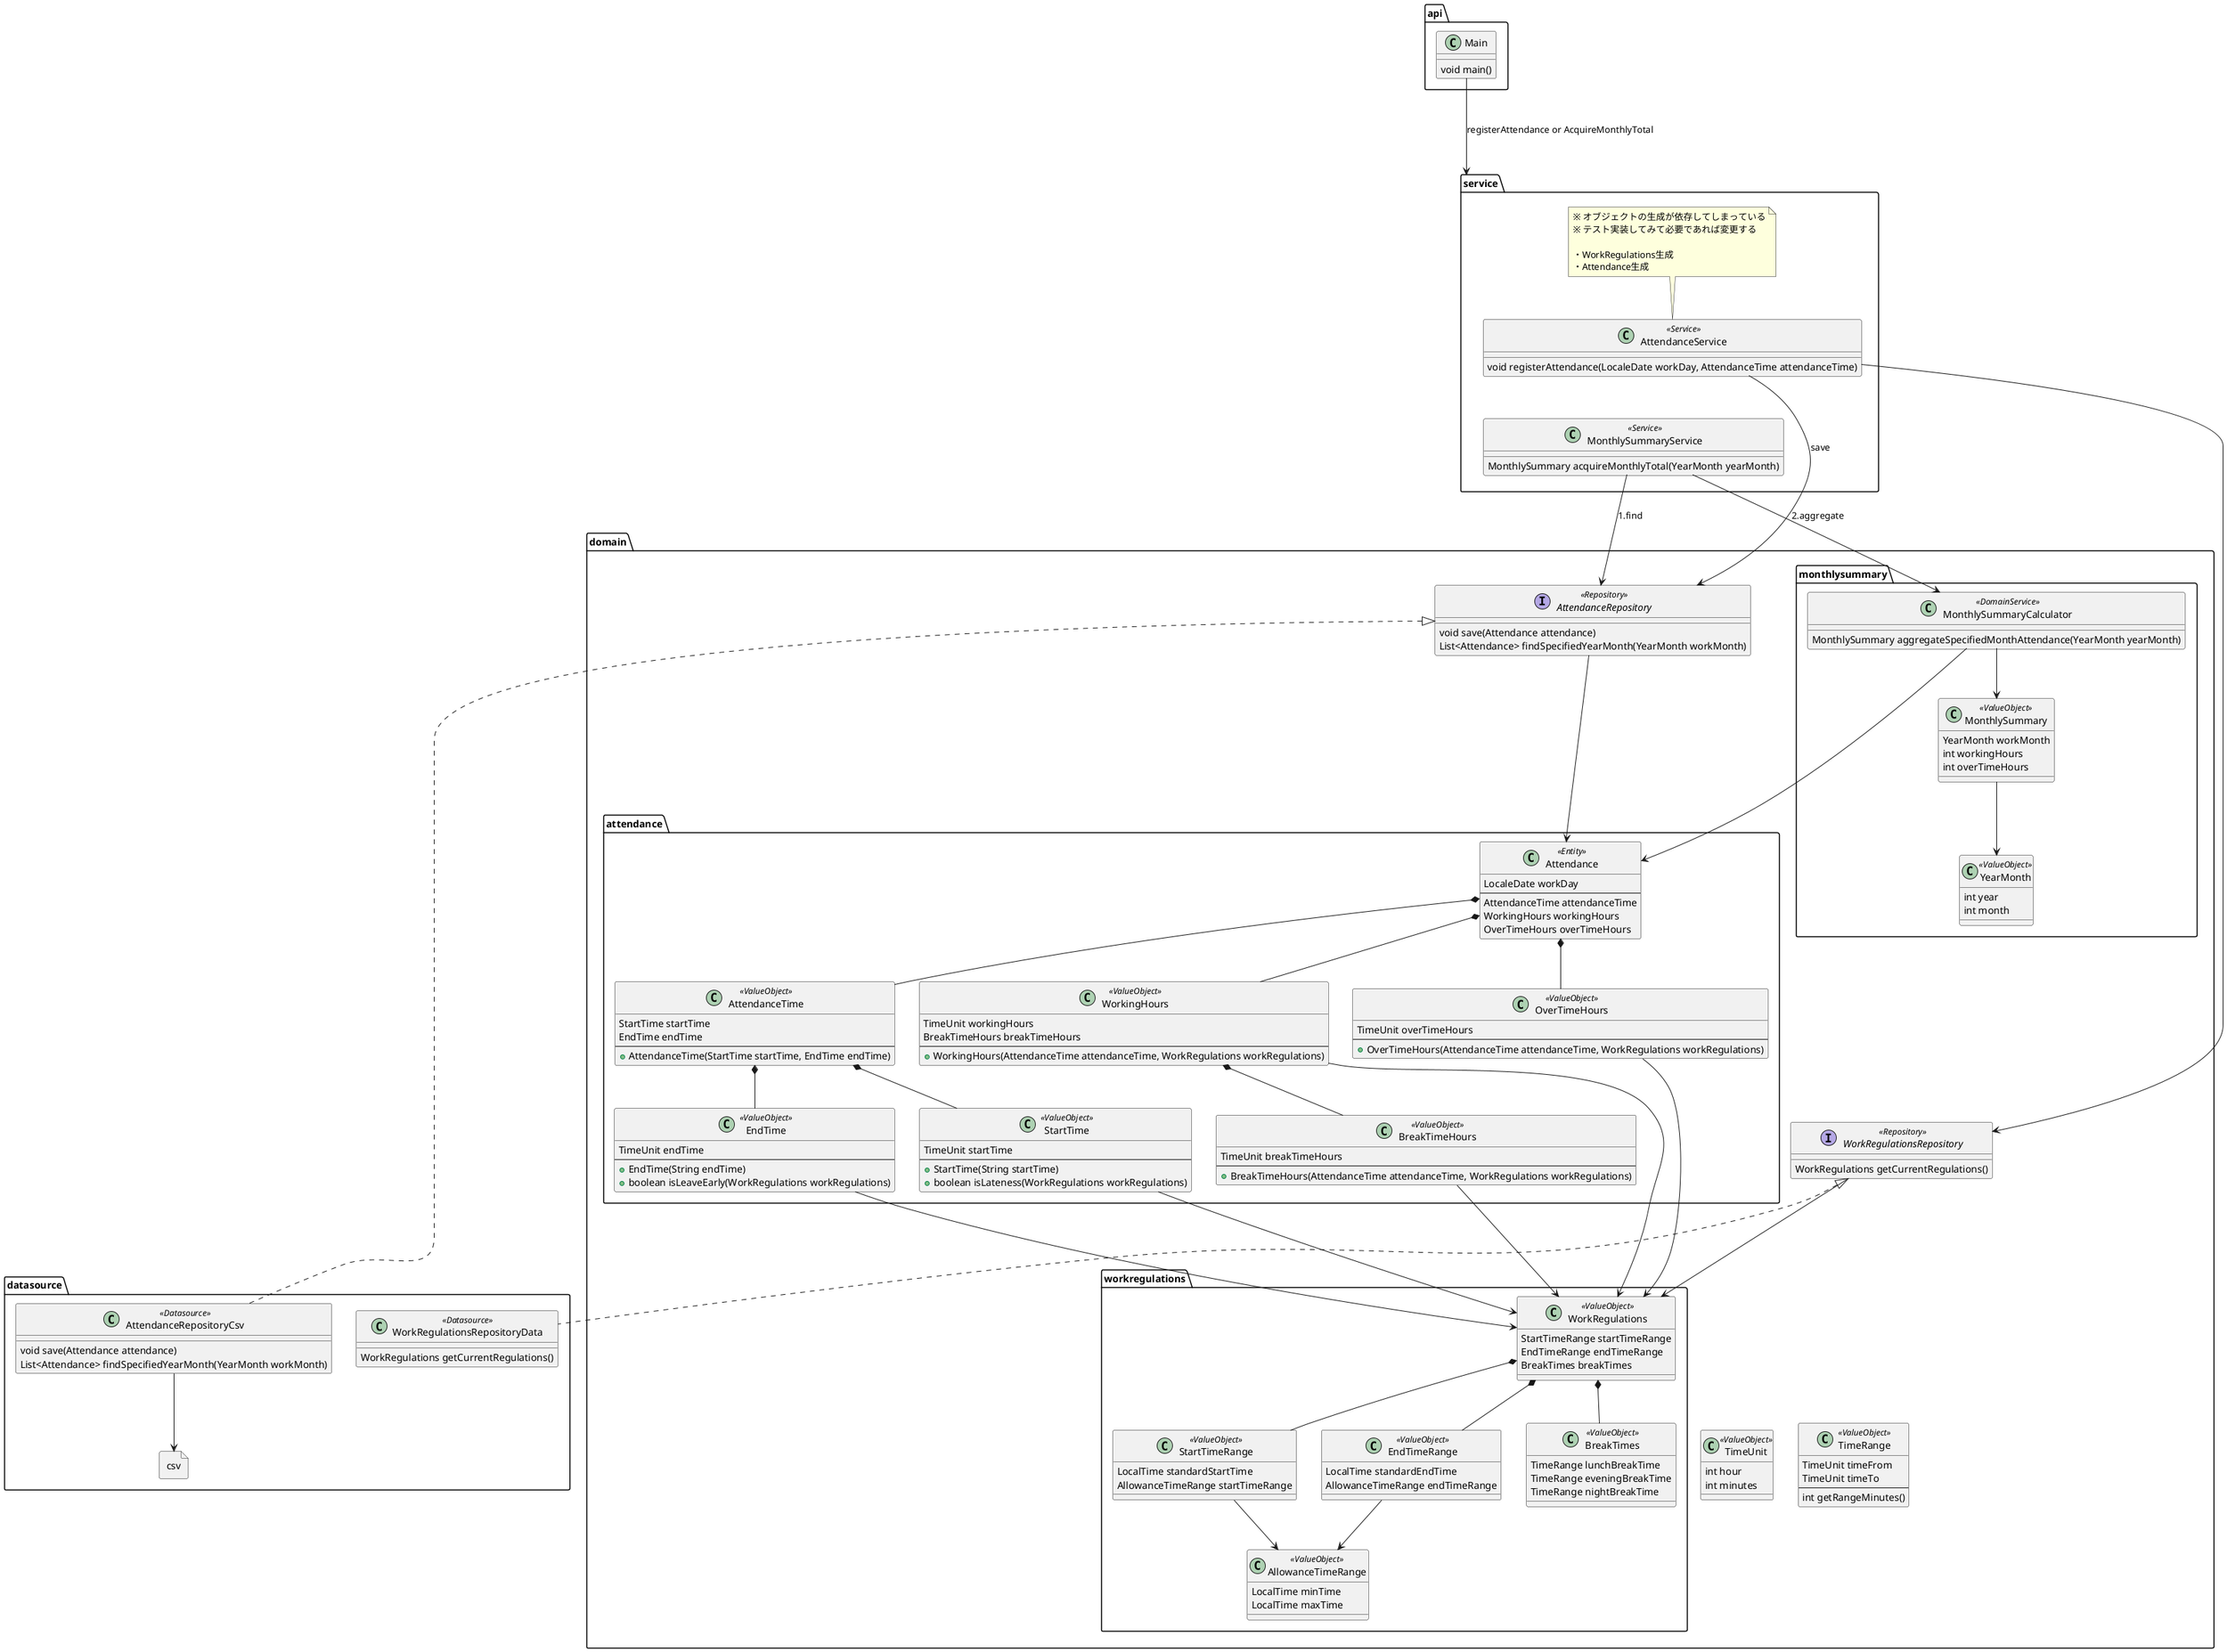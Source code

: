 @startuml


package api {
    class Main {
        'パラメータのValidation
        'ServiceにわたすEntity, ValueObjectの生成
        void main()
    }
}

package service {
    class AttendanceService <<Service>> {
        '遅刻の場合はNG → 勤務時間の算出 → 登録
        void registerAttendance(LocaleDate workDay, AttendanceTime attendanceTime)
    }

    note as AttendanceServiceNote
        ※ オブジェクトの生成が依存してしまっている
        ※ テスト実装してみて必要であれば変更する

        ・WorkRegulations生成
        ・Attendance生成
    end note
    AttendanceServiceNote .. AttendanceService

    class MonthlySummaryService <<Service>> {
        '当月分のAttendance取得 → 集計処理呼び出し
        MonthlySummary acquireMonthlyTotal(YearMonth yearMonth)
    }
}

package datasource {
    class AttendanceRepositoryCsv <<Datasource>> {
        void save(Attendance attendance)
        List<Attendance> findSpecifiedYearMonth(YearMonth workMonth)
    }

    file csv {
    }

    class WorkRegulationsRepositoryData <<Datasource>> {
        WorkRegulations getCurrentRegulations()
    }
}

package domain {

    package attendance {
        class Attendance <<Entity>>{
            LocaleDate workDay
            --
            AttendanceTime attendanceTime
            WorkingHours workingHours
            OverTimeHours overTimeHours
        }

        class AttendanceTime <<ValueObject>> {
            StartTime startTime
            EndTime endTime
            --
            + AttendanceTime(StartTime startTime, EndTime endTime)
        }

        class StartTime <<ValueObject>> {
            TimeUnit startTime
            --
            + StartTime(String startTime)
            + boolean isLateness(WorkRegulations workRegulations)
        }

        class EndTime <<ValueObject>> {
            TimeUnit endTime
            --
            + EndTime(String endTime)
            + boolean isLeaveEarly(WorkRegulations workRegulations)
        }

        class OverTimeHours <<ValueObject>> {
            TimeUnit overTimeHours
            --
            + OverTimeHours(AttendanceTime attendanceTime, WorkRegulations workRegulations)
        }

        class WorkingHours <<ValueObject>> {
            TimeUnit workingHours
            BreakTimeHours breakTimeHours
            --
            + WorkingHours(AttendanceTime attendanceTime, WorkRegulations workRegulations)
        }

        class BreakTimeHours <<ValueObject>> {
            TimeUnit breakTimeHours
            --
            + BreakTimeHours(AttendanceTime attendanceTime, WorkRegulations workRegulations)
        }
    }

    package workregulations {

        class WorkRegulations <<ValueObject>> {
            StartTimeRange startTimeRange
            EndTimeRange endTimeRange
            BreakTimes breakTimes
        }


        class StartTimeRange <<ValueObject>> {
            LocalTime standardStartTime
            AllowanceTimeRange startTimeRange
        }

        class EndTimeRange <<ValueObject>> {
            LocalTime standardEndTime
            AllowanceTimeRange endTimeRange
        }

        class AllowanceTimeRange <<ValueObject>> {
            LocalTime minTime
            LocalTime maxTime
        }

        class BreakTimes <<ValueObject>> {
            TimeRange lunchBreakTime
            TimeRange eveningBreakTime
            TimeRange nightBreakTime
        }
    }

    package monthlysummary {
        class MonthlySummaryCalculator <<DomainService>> {
            MonthlySummary aggregateSpecifiedMonthAttendance(YearMonth yearMonth)
        }

        class MonthlySummary <<ValueObject>> {
            YearMonth workMonth
            int workingHours
            int overTimeHours
        }

        class YearMonth <<ValueObject>> {
            int year
            int month
        }
    }

    class TimeUnit <<ValueObject>> {
        int hour
        int minutes
    }

    class TimeRange <<ValueObject>> {
        TimeUnit timeFrom
        TimeUnit timeTo
        --
        int getRangeMinutes()
    }

    interface AttendanceRepository <<Repository>> {
        void save(Attendance attendance)
        List<Attendance> findSpecifiedYearMonth(YearMonth workMonth)
    }

    interface WorkRegulationsRepository <<Repository>> {
        WorkRegulations getCurrentRegulations()
    }
}


'***** 相関関係 *****
Main ---> service : registerAttendance or AcquireMonthlyTotal
AttendanceService -[hidden]- MonthlySummaryService

AttendanceService --> AttendanceRepository : save
AttendanceService --> WorkRegulationsRepository

MonthlySummaryService --> AttendanceRepository : 1.find
MonthlySummaryService --> MonthlySummaryCalculator : 2.aggregate
MonthlySummaryCalculator --> MonthlySummary

AttendanceRepository ---> Attendance
MonthlySummaryCalculator ---> Attendance
WorkRegulationsRepository ---> WorkRegulations

AttendanceRepositoryCsv --> csv

OverTimeHours ---> WorkRegulations
WorkingHours ---> WorkRegulations
BreakTimeHours ---> WorkRegulations
StartTime ---> WorkRegulations
EndTime ---> WorkRegulations

'実装
AttendanceRepository <|... AttendanceRepositoryCsv
WorkRegulationsRepository <|... WorkRegulationsRepositoryData

'集約
Attendance *-- AttendanceTime
AttendanceTime *-- StartTime
AttendanceTime *-- EndTime
Attendance *-- WorkingHours
Attendance *-- OverTimeHours

WorkRegulations *-- BreakTimes
WorkRegulations *-- StartTimeRange
WorkRegulations *-- EndTimeRange

WorkingHours *-- BreakTimeHours
StartTimeRange --> AllowanceTimeRange
EndTimeRange --> AllowanceTimeRange
MonthlySummary --> YearMonth

WorkRegulations -[hidden]- TimeUnit
WorkRegulations -[hidden]- TimeRange

@enduml